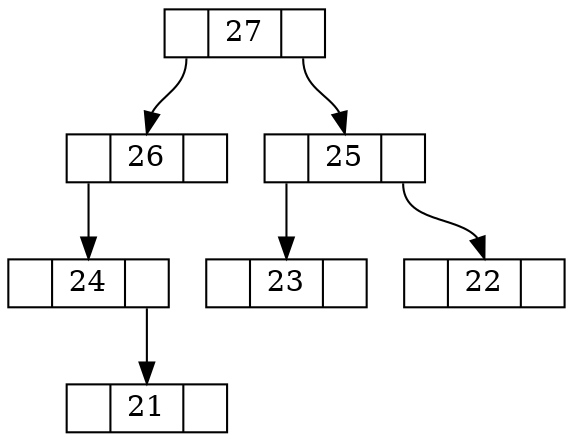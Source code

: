 digraph foogrph {
  node [shape = record,height=.1];
  node27[label = "<left> |<center> 27|<right> "];
  "node27":left -> "node26":center;
  node26[label = "<left> |<center> 26|<right> "];
  "node26":left -> "node24":center;
  node24[label = "<left> |<center> 24|<right> "];
  "node24":right -> "node21":center;
  node21[label = "<left> |<center> 21|<right> "];
  "node27":right -> "node25":center;
  node25[label = "<left> |<center> 25|<right> "];
  "node25":left -> "node23":center;
  node23[label = "<left> |<center> 23|<right> "];
  "node25":right -> "node22":center;
  node22[label = "<left> |<center> 22|<right> "];
}
